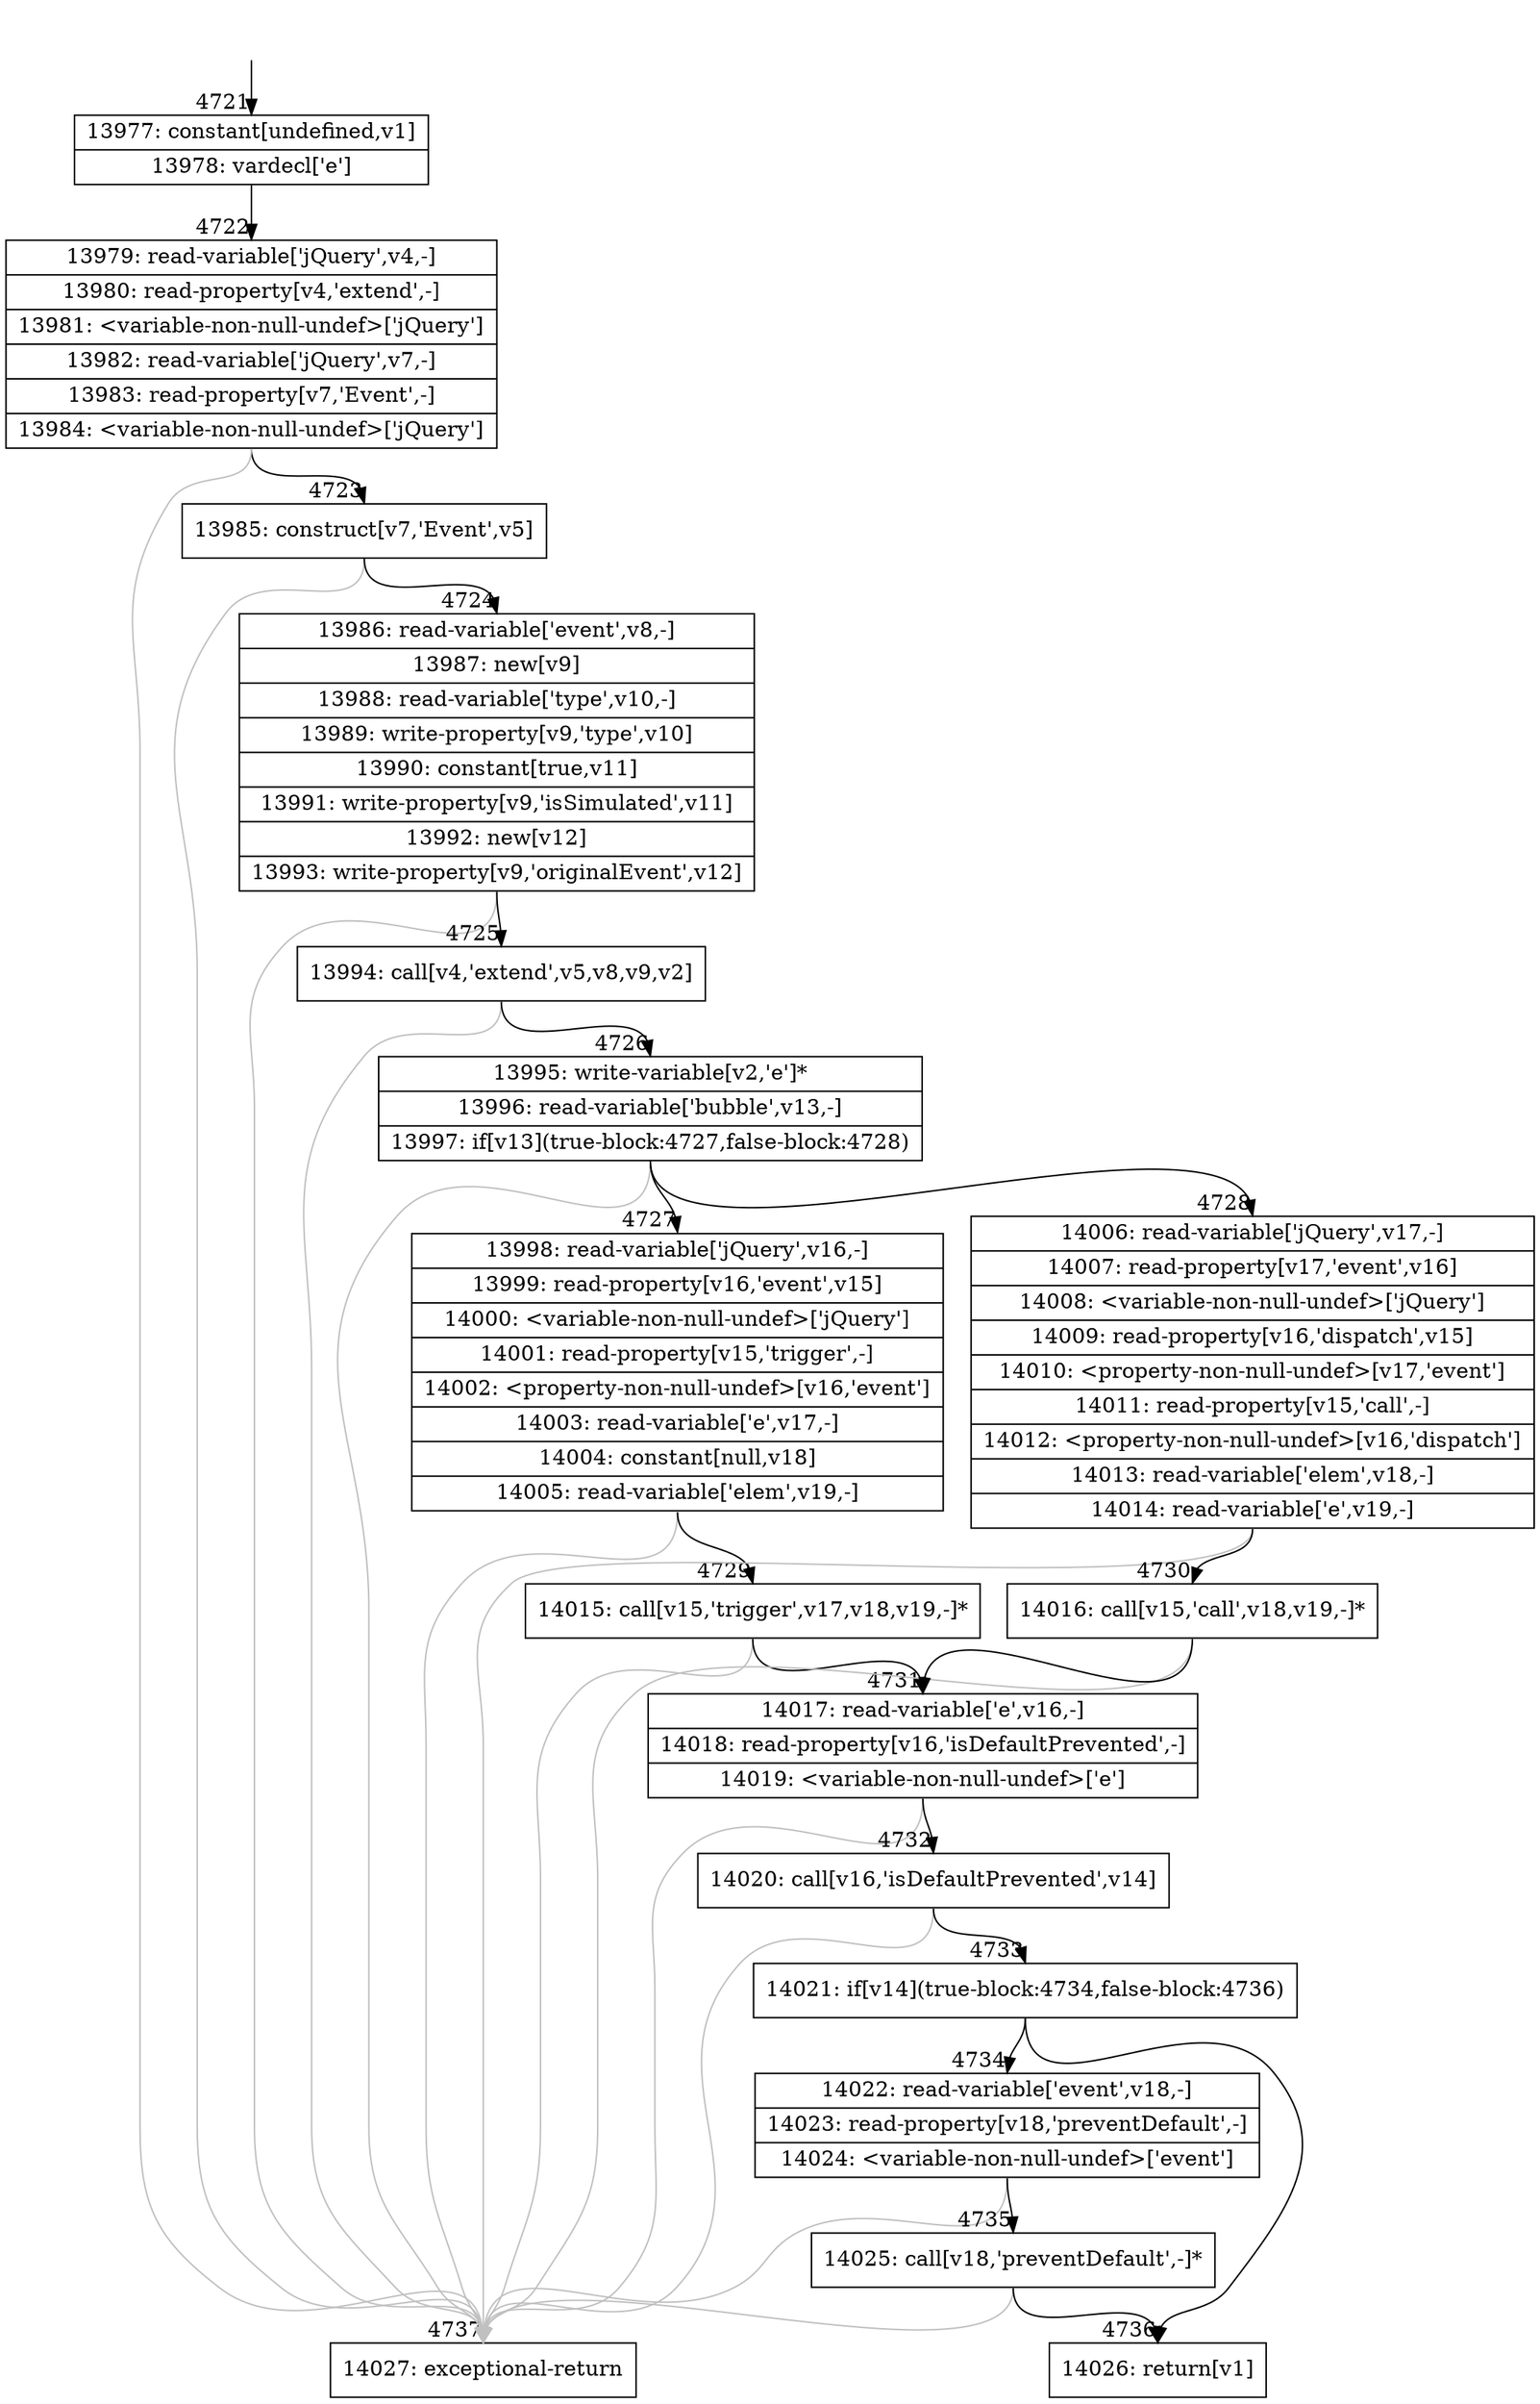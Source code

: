 digraph {
rankdir="TD"
BB_entry292[shape=none,label=""];
BB_entry292 -> BB4721 [tailport=s, headport=n, headlabel="    4721"]
BB4721 [shape=record label="{13977: constant[undefined,v1]|13978: vardecl['e']}" ] 
BB4721 -> BB4722 [tailport=s, headport=n, headlabel="      4722"]
BB4722 [shape=record label="{13979: read-variable['jQuery',v4,-]|13980: read-property[v4,'extend',-]|13981: \<variable-non-null-undef\>['jQuery']|13982: read-variable['jQuery',v7,-]|13983: read-property[v7,'Event',-]|13984: \<variable-non-null-undef\>['jQuery']}" ] 
BB4722 -> BB4723 [tailport=s, headport=n, headlabel="      4723"]
BB4722 -> BB4737 [tailport=s, headport=n, color=gray, headlabel="      4737"]
BB4723 [shape=record label="{13985: construct[v7,'Event',v5]}" ] 
BB4723 -> BB4724 [tailport=s, headport=n, headlabel="      4724"]
BB4723 -> BB4737 [tailport=s, headport=n, color=gray]
BB4724 [shape=record label="{13986: read-variable['event',v8,-]|13987: new[v9]|13988: read-variable['type',v10,-]|13989: write-property[v9,'type',v10]|13990: constant[true,v11]|13991: write-property[v9,'isSimulated',v11]|13992: new[v12]|13993: write-property[v9,'originalEvent',v12]}" ] 
BB4724 -> BB4725 [tailport=s, headport=n, headlabel="      4725"]
BB4724 -> BB4737 [tailport=s, headport=n, color=gray]
BB4725 [shape=record label="{13994: call[v4,'extend',v5,v8,v9,v2]}" ] 
BB4725 -> BB4726 [tailport=s, headport=n, headlabel="      4726"]
BB4725 -> BB4737 [tailport=s, headport=n, color=gray]
BB4726 [shape=record label="{13995: write-variable[v2,'e']*|13996: read-variable['bubble',v13,-]|13997: if[v13](true-block:4727,false-block:4728)}" ] 
BB4726 -> BB4727 [tailport=s, headport=n, headlabel="      4727"]
BB4726 -> BB4728 [tailport=s, headport=n, headlabel="      4728"]
BB4726 -> BB4737 [tailport=s, headport=n, color=gray]
BB4727 [shape=record label="{13998: read-variable['jQuery',v16,-]|13999: read-property[v16,'event',v15]|14000: \<variable-non-null-undef\>['jQuery']|14001: read-property[v15,'trigger',-]|14002: \<property-non-null-undef\>[v16,'event']|14003: read-variable['e',v17,-]|14004: constant[null,v18]|14005: read-variable['elem',v19,-]}" ] 
BB4727 -> BB4729 [tailport=s, headport=n, headlabel="      4729"]
BB4727 -> BB4737 [tailport=s, headport=n, color=gray]
BB4728 [shape=record label="{14006: read-variable['jQuery',v17,-]|14007: read-property[v17,'event',v16]|14008: \<variable-non-null-undef\>['jQuery']|14009: read-property[v16,'dispatch',v15]|14010: \<property-non-null-undef\>[v17,'event']|14011: read-property[v15,'call',-]|14012: \<property-non-null-undef\>[v16,'dispatch']|14013: read-variable['elem',v18,-]|14014: read-variable['e',v19,-]}" ] 
BB4728 -> BB4730 [tailport=s, headport=n, headlabel="      4730"]
BB4728 -> BB4737 [tailport=s, headport=n, color=gray]
BB4729 [shape=record label="{14015: call[v15,'trigger',v17,v18,v19,-]*}" ] 
BB4729 -> BB4731 [tailport=s, headport=n, headlabel="      4731"]
BB4729 -> BB4737 [tailport=s, headport=n, color=gray]
BB4730 [shape=record label="{14016: call[v15,'call',v18,v19,-]*}" ] 
BB4730 -> BB4731 [tailport=s, headport=n]
BB4730 -> BB4737 [tailport=s, headport=n, color=gray]
BB4731 [shape=record label="{14017: read-variable['e',v16,-]|14018: read-property[v16,'isDefaultPrevented',-]|14019: \<variable-non-null-undef\>['e']}" ] 
BB4731 -> BB4732 [tailport=s, headport=n, headlabel="      4732"]
BB4731 -> BB4737 [tailport=s, headport=n, color=gray]
BB4732 [shape=record label="{14020: call[v16,'isDefaultPrevented',v14]}" ] 
BB4732 -> BB4733 [tailport=s, headport=n, headlabel="      4733"]
BB4732 -> BB4737 [tailport=s, headport=n, color=gray]
BB4733 [shape=record label="{14021: if[v14](true-block:4734,false-block:4736)}" ] 
BB4733 -> BB4734 [tailport=s, headport=n, headlabel="      4734"]
BB4733 -> BB4736 [tailport=s, headport=n, headlabel="      4736"]
BB4734 [shape=record label="{14022: read-variable['event',v18,-]|14023: read-property[v18,'preventDefault',-]|14024: \<variable-non-null-undef\>['event']}" ] 
BB4734 -> BB4735 [tailport=s, headport=n, headlabel="      4735"]
BB4734 -> BB4737 [tailport=s, headport=n, color=gray]
BB4735 [shape=record label="{14025: call[v18,'preventDefault',-]*}" ] 
BB4735 -> BB4736 [tailport=s, headport=n]
BB4735 -> BB4737 [tailport=s, headport=n, color=gray]
BB4736 [shape=record label="{14026: return[v1]}" ] 
BB4737 [shape=record label="{14027: exceptional-return}" ] 
}

